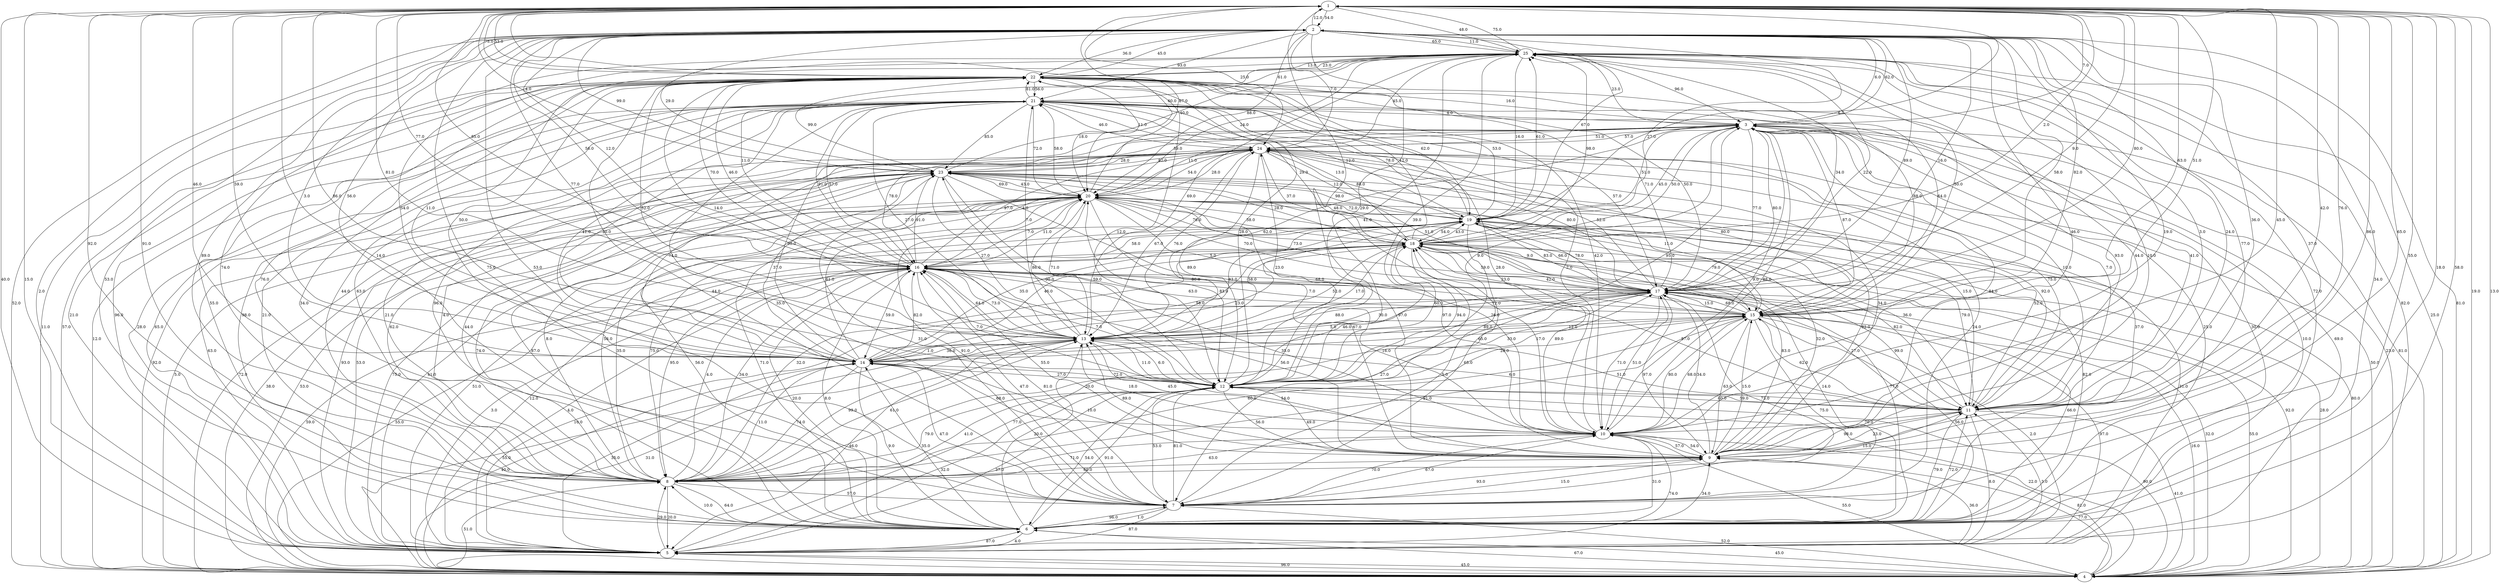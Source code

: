 strict digraph G {
  1 [ label="1" ];
  2 [ label="2" ];
  3 [ label="3" ];
  4 [ label="4" ];
  5 [ label="5" ];
  6 [ label="6" ];
  7 [ label="7" ];
  8 [ label="8" ];
  9 [ label="9" ];
  10 [ label="10" ];
  11 [ label="11" ];
  12 [ label="12" ];
  13 [ label="13" ];
  14 [ label="14" ];
  15 [ label="15" ];
  16 [ label="16" ];
  17 [ label="17" ];
  18 [ label="18" ];
  19 [ label="19" ];
  20 [ label="20" ];
  21 [ label="21" ];
  22 [ label="22" ];
  23 [ label="23" ];
  24 [ label="24" ];
  25 [ label="25" ];
  21 -> 3 [ label="4.0" ];
  22 -> 19 [ label="62.0" ];
  13 -> 20 [ label="86.0" ];
  1 -> 25 [ label="48.0" ];
  6 -> 22 [ label="55.0" ];
  24 -> 18 [ label="37.0" ];
  15 -> 9 [ label="63.0" ];
  23 -> 10 [ label="72.0" ];
  14 -> 21 [ label="20.0" ];
  6 -> 8 [ label="10.0" ];
  4 -> 3 [ label="23.0" ];
  21 -> 20 [ label="72.0" ];
  17 -> 25 [ label="34.0" ];
  4 -> 20 [ label="53.0" ];
  18 -> 16 [ label="5.0" ];
  10 -> 17 [ label="51.0" ];
  24 -> 25 [ label="45.0" ];
  13 -> 4 [ label="31.0" ];
  17 -> 8 [ label="20.0" ];
  7 -> 12 [ label="81.0" ];
  6 -> 12 [ label="91.0" ];
  21 -> 6 [ label="98.0" ];
  13 -> 19 [ label="83.0" ];
  15 -> 8 [ label="91.0" ];
  10 -> 4 [ label="55.0" ];
  22 -> 13 [ label="52.0" ];
  1 -> 17 [ label="80.0" ];
  23 -> 6 [ label="74.0" ];
  18 -> 21 [ label="13.0" ];
  19 -> 21 [ label="78.0" ];
  16 -> 6 [ label="20.0" ];
  17 -> 12 [ label="33.0" ];
  20 -> 3 [ label="11.0" ];
  1 -> 12 [ label="98.0" ];
  20 -> 8 [ label="8.0" ];
  23 -> 22 [ label="99.0" ];
  16 -> 14 [ label="59.0" ];
  21 -> 10 [ label="28.0" ];
  7 -> 10 [ label="67.0" ];
  24 -> 21 [ label="46.0" ];
  3 -> 6 [ label="30.0" ];
  13 -> 8 [ label="99.0" ];
  21 -> 22 [ label="81.0" ];
  8 -> 19 [ label="35.0" ];
  2 -> 24 [ label="7.0" ];
  9 -> 17 [ label="34.0" ];
  3 -> 18 [ label="50.0" ];
  9 -> 2 [ label="77.0" ];
  11 -> 12 [ label="60.0" ];
  11 -> 16 [ label="57.0" ];
  8 -> 22 [ label="76.0" ];
  18 -> 5 [ label="12.0" ];
  1 -> 8 [ label="91.0" ];
  19 -> 13 [ label="58.0" ];
  4 -> 18 [ label="92.0" ];
  8 -> 20 [ label="56.0" ];
  2 -> 4 [ label="81.0" ];
  4 -> 8 [ label="51.0" ];
  5 -> 25 [ label="82.0" ];
  2 -> 21 [ label="93.0" ];
  24 -> 8 [ label="4.0" ];
  14 -> 15 [ label="65.0" ];
  17 -> 23 [ label="51.0" ];
  16 -> 1 [ label="77.0" ];
  25 -> 6 [ label="72.0" ];
  23 -> 12 [ label="59.0" ];
  4 -> 2 [ label="52.0" ];
  3 -> 9 [ label="84.0" ];
  2 -> 12 [ label="29.0" ];
  5 -> 15 [ label="97.0" ];
  10 -> 9 [ label="57.0" ];
  13 -> 25 [ label="69.0" ];
  1 -> 3 [ label="7.0" ];
  10 -> 7 [ label="70.0" ];
  21 -> 8 [ label="63.0" ];
  12 -> 20 [ label="83.0" ];
  5 -> 9 [ label="36.0" ];
  23 -> 14 [ label="37.0" ];
  20 -> 13 [ label="71.0" ];
  24 -> 14 [ label="74.0" ];
  8 -> 1 [ label="92.0" ];
  17 -> 2 [ label="16.0" ];
  20 -> 6 [ label="71.0" ];
  14 -> 12 [ label="72.0" ];
  3 -> 4 [ label="81.0" ];
  16 -> 8 [ label="34.0" ];
  11 -> 13 [ label="51.0" ];
  12 -> 18 [ label="94.0" ];
  16 -> 15 [ label="63.0" ];
  2 -> 1 [ label="12.0" ];
  8 -> 15 [ label="60.0" ];
  6 -> 5 [ label="4.0" ];
  15 -> 18 [ label="42.0" ];
  6 -> 10 [ label="31.0" ];
  15 -> 13 [ label="89.0" ];
  13 -> 22 [ label="14.0" ];
  14 -> 20 [ label="61.0" ];
  25 -> 17 [ label="22.0" ];
  10 -> 13 [ label="45.0" ];
  3 -> 2 [ label="6.0" ];
  13 -> 10 [ label="18.0" ];
  19 -> 15 [ label="79.0" ];
  2 -> 8 [ label="89.0" ];
  6 -> 20 [ label="56.0" ];
  9 -> 10 [ label="54.0" ];
  5 -> 16 [ label="4.0" ];
  23 -> 7 [ label="31.0" ];
  15 -> 23 [ label="11.0" ];
  9 -> 18 [ label="83.0" ];
  5 -> 12 [ label="32.0" ];
  10 -> 16 [ label="16.0" ];
  15 -> 7 [ label="75.0" ];
  3 -> 5 [ label="10.0" ];
  21 -> 5 [ label="28.0" ];
  25 -> 22 [ label="13.0" ];
  18 -> 6 [ label="14.0" ];
  21 -> 17 [ label="57.0" ];
  19 -> 20 [ label="48.0" ];
  24 -> 19 [ label="12.0" ];
  2 -> 25 [ label="65.0" ];
  14 -> 18 [ label="58.0" ];
  1 -> 10 [ label="45.0" ];
  22 -> 21 [ label="56.0" ];
  25 -> 11 [ label="24.0" ];
  20 -> 9 [ label="67.0" ];
  13 -> 24 [ label="76.0" ];
  2 -> 13 [ label="77.0" ];
  5 -> 4 [ label="45.0" ];
  8 -> 16 [ label="4.0" ];
  14 -> 1 [ label="46.0" ];
  13 -> 12 [ label="11.0" ];
  17 -> 9 [ label="97.0" ];
  11 -> 25 [ label="3.0" ];
  11 -> 1 [ label="76.0" ];
  3 -> 23 [ label="59.0" ];
  25 -> 12 [ label="41.0" ];
  22 -> 25 [ label="23.0" ];
  24 -> 23 [ label="28.0" ];
  11 -> 17 [ label="27.0" ];
  4 -> 14 [ label="40.0" ];
  8 -> 12 [ label="41.0" ];
  2 -> 18 [ label="27.0" ];
  25 -> 2 [ label="11.0" ];
  12 -> 19 [ label="60.0" ];
  11 -> 15 [ label="62.0" ];
  7 -> 17 [ label="73.0" ];
  14 -> 6 [ label="9.0" ];
  16 -> 7 [ label="47.0" ];
  15 -> 10 [ label="80.0" ];
  11 -> 19 [ label="79.0" ];
  12 -> 15 [ label="28.0" ];
  23 -> 5 [ label="93.0" ];
  9 -> 12 [ label="49.0" ];
  6 -> 21 [ label="21.0" ];
  20 -> 19 [ label="72.0" ];
  15 -> 4 [ label="16.0" ];
  5 -> 23 [ label="53.0" ];
  24 -> 11 [ label="75.0" ];
  1 -> 18 [ label="2.0" ];
  7 -> 24 [ label="24.0" ];
  18 -> 25 [ label="98.0" ];
  12 -> 7 [ label="53.0" ];
  12 -> 6 [ label="54.0" ];
  11 -> 18 [ label="82.0" ];
  9 -> 1 [ label="86.0" ];
  15 -> 25 [ label="50.0" ];
  14 -> 16 [ label="82.0" ];
  25 -> 9 [ label="44.0" ];
  22 -> 15 [ label="88.0" ];
  8 -> 14 [ label="11.0" ];
  5 -> 20 [ label="41.0" ];
  1 -> 20 [ label="60.0" ];
  20 -> 18 [ label="76.0" ];
  4 -> 17 [ label="55.0" ];
  3 -> 16 [ label="78.0" ];
  20 -> 21 [ label="58.0" ];
  4 -> 10 [ label="81.0" ];
  14 -> 22 [ label="50.0" ];
  12 -> 24 [ label="23.0" ];
  13 -> 14 [ label="1.0" ];
  2 -> 3 [ label="62.0" ];
  11 -> 4 [ label="41.0" ];
  16 -> 12 [ label="7.0" ];
  18 -> 22 [ label="12.0" ];
  14 -> 25 [ label="11.0" ];
  12 -> 3 [ label="95.0" ];
  17 -> 20 [ label="73.0" ];
  25 -> 19 [ label="16.0" ];
  5 -> 19 [ label="31.0" ];
  20 -> 11 [ label="52.0" ];
  4 -> 13 [ label="55.0" ];
  17 -> 18 [ label="59.0" ];
  20 -> 23 [ label="69.0" ];
  6 -> 14 [ label="35.0" ];
  12 -> 1 [ label="86.0" ];
  22 -> 10 [ label="42.0" ];
  16 -> 2 [ label="56.0" ];
  25 -> 4 [ label="25.0" ];
  1 -> 16 [ label="85.0" ];
  3 -> 24 [ label="57.0" ];
  10 -> 8 [ label="63.0" ];
  5 -> 1 [ label="15.0" ];
  21 -> 7 [ label="35.0" ];
  17 -> 6 [ label="66.0" ];
  9 -> 8 [ label="60.0" ];
  7 -> 9 [ label="15.0" ];
  12 -> 25 [ label="39.0" ];
  18 -> 23 [ label="28.0" ];
  24 -> 20 [ label="54.0" ];
  5 -> 17 [ label="77.0" ];
  8 -> 25 [ label="74.0" ];
  4 -> 24 [ label="92.0" ];
  8 -> 11 [ label="15.0" ];
  16 -> 5 [ label="3.0" ];
  11 -> 3 [ label="7.0" ];
  17 -> 3 [ label="80.0" ];
  6 -> 16 [ label="8.0" ];
  5 -> 2 [ label="2.0" ];
  3 -> 10 [ label="9.0" ];
  4 -> 22 [ label="57.0" ];
  14 -> 7 [ label="47.0" ];
  15 -> 16 [ label="7.0" ];
  10 -> 21 [ label="2.0" ];
  11 -> 10 [ label="70.0" ];
  2 -> 16 [ label="12.0" ];
  19 -> 18 [ label="54.0" ];
  16 -> 4 [ label="55.0" ];
  8 -> 10 [ label="71.0" ];
  23 -> 20 [ label="43.0" ];
  17 -> 1 [ label="9.0" ];
  22 -> 12 [ label="12.0" ];
  12 -> 5 [ label="37.0" ];
  17 -> 19 [ label="83.0" ];
  18 -> 20 [ label="38.0" ];
  25 -> 1 [ label="75.0" ];
  23 -> 9 [ label="97.0" ];
  15 -> 20 [ label="9.0" ];
  17 -> 15 [ label="15.0" ];
  22 -> 2 [ label="45.0" ];
  5 -> 10 [ label="74.0" ];
  2 -> 14 [ label="56.0" ];
  2 -> 9 [ label="37.0" ];
  12 -> 13 [ label="6.0" ];
  24 -> 16 [ label="4.0" ];
  5 -> 6 [ label="87.0" ];
  15 -> 6 [ label="56.0" ];
  23 -> 11 [ label="15.0" ];
  7 -> 18 [ label="5.0" ];
  17 -> 14 [ label="5.0" ];
  3 -> 15 [ label="87.0" ];
  5 -> 3 [ label="69.0" ];
  6 -> 2 [ label="53.0" ];
  11 -> 21 [ label="41.0" ];
  23 -> 25 [ label="40.0" ];
  19 -> 2 [ label="67.0" ];
  19 -> 24 [ label="88.0" ];
  18 -> 13 [ label="52.0" ];
  14 -> 13 [ label="36.0" ];
  1 -> 6 [ label="18.0" ];
  3 -> 11 [ label="10.0" ];
  24 -> 7 [ label="37.0" ];
  24 -> 15 [ label="80.0" ];
  16 -> 24 [ label="97.0" ];
  12 -> 22 [ label="28.0" ];
  21 -> 19 [ label="12.0" ];
  13 -> 3 [ label="62.0" ];
  16 -> 13 [ label="64.0" ];
  4 -> 5 [ label="96.0" ];
  24 -> 3 [ label="51.0" ];
  16 -> 10 [ label="35.0" ];
  24 -> 4 [ label="50.0" ];
  21 -> 16 [ label="57.0" ];
  9 -> 16 [ label="55.0" ];
  1 -> 23 [ label="4.0" ];
  24 -> 9 [ label="34.0" ];
  16 -> 20 [ label="11.0" ];
  1 -> 11 [ label="42.0" ];
  4 -> 23 [ label="5.0" ];
  12 -> 23 [ label="90.0" ];
  1 -> 2 [ label="54.0" ];
  19 -> 17 [ label="78.0" ];
  1 -> 19 [ label="6.0" ];
  11 -> 5 [ label="8.0" ];
  7 -> 16 [ label="81.0" ];
  2 -> 11 [ label="36.0" ];
  11 -> 23 [ label="92.0" ];
  16 -> 21 [ label="91.0" ];
  18 -> 7 [ label="27.0" ];
  25 -> 21 [ label="61.0" ];
  9 -> 7 [ label="93.0" ];
  12 -> 11 [ label="59.0" ];
  21 -> 13 [ label="27.0" ];
  20 -> 24 [ label="28.0" ];
  19 -> 7 [ label="65.0" ];
  12 -> 14 [ label="27.0" ];
  16 -> 19 [ label="58.0" ];
  6 -> 4 [ label="67.0" ];
  1 -> 4 [ label="19.0" ];
  3 -> 12 [ label="9.0" ];
  22 -> 3 [ label="16.0" ];
  13 -> 18 [ label="17.0" ];
  24 -> 13 [ label="67.0" ];
  23 -> 24 [ label="82.0" ];
  7 -> 20 [ label="91.0" ];
  7 -> 5 [ label="87.0" ];
  4 -> 21 [ label="12.0" ];
  15 -> 22 [ label="64.0" ];
  16 -> 22 [ label="70.0" ];
  13 -> 15 [ label="12.0" ];
  12 -> 16 [ label="7.0" ];
  17 -> 22 [ label="71.0" ];
  10 -> 3 [ label="88.0" ];
  6 -> 3 [ label="25.0" ];
  17 -> 16 [ label="80.0" ];
  16 -> 9 [ label="56.0" ];
  7 -> 4 [ label="52.0" ];
  16 -> 23 [ label="91.0" ];
  15 -> 5 [ label="2.0" ];
  6 -> 18 [ label="77.0" ];
  14 -> 17 [ label="46.0" ];
  17 -> 13 [ label="30.0" ];
  8 -> 3 [ label="96.0" ];
  2 -> 6 [ label="34.0" ];
  18 -> 4 [ label="28.0" ];
  21 -> 24 [ label="11.0" ];
  16 -> 25 [ label="11.0" ];
  22 -> 1 [ label="53.0" ];
  7 -> 2 [ label="75.0" ];
  22 -> 6 [ label="34.0" ];
  18 -> 19 [ label="43.0" ];
  21 -> 14 [ label="41.0" ];
  14 -> 5 [ label="35.0" ];
  13 -> 16 [ label="73.0" ];
  6 -> 1 [ label="58.0" ];
  20 -> 1 [ label="87.0" ];
  3 -> 17 [ label="77.0" ];
  1 -> 15 [ label="51.0" ];
  13 -> 11 [ label="6.0" ];
  21 -> 18 [ label="29.0" ];
  19 -> 6 [ label="82.0" ];
  1 -> 7 [ label="55.0" ];
  14 -> 8 [ label="74.0" ];
  12 -> 17 [ label="17.0" ];
  22 -> 5 [ label="21.0" ];
  14 -> 2 [ label="3.0" ];
  19 -> 14 [ label="35.0" ];
  1 -> 9 [ label="65.0" ];
  22 -> 7 [ label="44.0" ];
  18 -> 3 [ label="45.0" ];
  19 -> 5 [ label="51.0" ];
  19 -> 9 [ label="32.0" ];
  15 -> 2 [ label="82.0" ];
  17 -> 10 [ label="71.0" ];
  11 -> 9 [ label="98.0" ];
  18 -> 8 [ label="95.0" ];
  8 -> 21 [ label="44.0" ];
  2 -> 22 [ label="36.0" ];
  13 -> 17 [ label="88.0" ];
  8 -> 24 [ label="21.0" ];
  4 -> 19 [ label="80.0" ];
  6 -> 9 [ label="34.0" ];
  6 -> 7 [ label="96.0" ];
  24 -> 17 [ label="80.0" ];
  6 -> 13 [ label="20.0" ];
  2 -> 20 [ label="88.0" ];
  8 -> 7 [ label="57.0" ];
  23 -> 8 [ label="62.0" ];
  22 -> 17 [ label="50.0" ];
  10 -> 2 [ label="19.0" ];
  21 -> 11 [ label="93.0" ];
  9 -> 20 [ label="62.0" ];
  13 -> 21 [ label="7.0" ];
  19 -> 22 [ label="53.0" ];
  18 -> 15 [ label="23.0" ];
  22 -> 20 [ label="18.0" ];
  24 -> 12 [ label="89.0" ];
  20 -> 4 [ label="38.0" ];
  8 -> 5 [ label="20.0" ];
  17 -> 24 [ label="52.0" ];
  4 -> 9 [ label="77.0" ];
  20 -> 5 [ label="75.0" ];
  25 -> 14 [ label="54.0" ];
  2 -> 15 [ label="58.0" ];
  19 -> 25 [ label="61.0" ];
  20 -> 16 [ label="7.0" ];
  10 -> 15 [ label="68.0" ];
  8 -> 6 [ label="64.0" ];
  9 -> 11 [ label="23.0" ];
  4 -> 1 [ label="13.0" ];
  7 -> 1 [ label="14.0" ];
  1 -> 13 [ label="81.0" ];
  3 -> 25 [ label="23.0" ];
  12 -> 8 [ label="79.0" ];
  4 -> 16 [ label="59.0" ];
  2 -> 10 [ label="46.0" ];
  1 -> 22 [ label="75.0" ];
  14 -> 19 [ label="46.0" ];
  23 -> 2 [ label="99.0" ];
  20 -> 15 [ label="66.0" ];
  9 -> 14 [ label="10.0" ];
  5 -> 8 [ label="29.0" ];
  10 -> 18 [ label="89.0" ];
  15 -> 1 [ label="63.0" ];
  19 -> 11 [ label="36.0" ];
  17 -> 11 [ label="99.0" ];
  17 -> 5 [ label="10.0" ];
  13 -> 5 [ label="46.0" ];
  9 -> 15 [ label="15.0" ];
  19 -> 8 [ label="75.0" ];
  7 -> 6 [ label="1.0" ];
  4 -> 6 [ label="45.0" ];
  9 -> 25 [ label="10.0" ];
  25 -> 3 [ label="96.0" ];
  17 -> 4 [ label="32.0" ];
  16 -> 17 [ label="68.0" ];
  10 -> 14 [ label="68.0" ];
  20 -> 10 [ label="26.0" ];
  5 -> 21 [ label="65.0" ];
  13 -> 9 [ label="54.0" ];
  2 -> 23 [ label="29.0" ];
  12 -> 9 [ label="56.0" ];
  4 -> 12 [ label="90.0" ];
  15 -> 17 [ label="68.0" ];
  2 -> 7 [ label="53.0" ];
  11 -> 6 [ label="79.0" ];
  3 -> 19 [ label="51.0" ];
  1 -> 14 [ label="59.0" ];
  9 -> 13 [ label="89.0" ];
  23 -> 13 [ label="27.0" ];
  21 -> 23 [ label="85.0" ];
  5 -> 22 [ label="96.0" ];
  2 -> 17 [ label="89.0" ];
  9 -> 23 [ label="97.0" ];
  22 -> 4 [ label="11.0" ];
  8 -> 13 [ label="61.0" ];
  24 -> 5 [ label="63.0" ];
  5 -> 11 [ label="3.0" ];
  6 -> 11 [ label="72.0" ];
  1 -> 5 [ label="40.0" ];
  14 -> 3 [ label="50.0" ];
  22 -> 16 [ label="46.0" ];
  1 -> 24 [ label="25.0" ];
  8 -> 23 [ label="44.0" ];
  23 -> 4 [ label="72.0" ];
  8 -> 18 [ label="32.0" ];
  6 -> 23 [ label="87.0" ];
  18 -> 14 [ label="23.0" ];
  12 -> 4 [ label="22.0" ];
  20 -> 17 [ label="70.0" ];
  25 -> 20 [ label="24.0" ];
}

